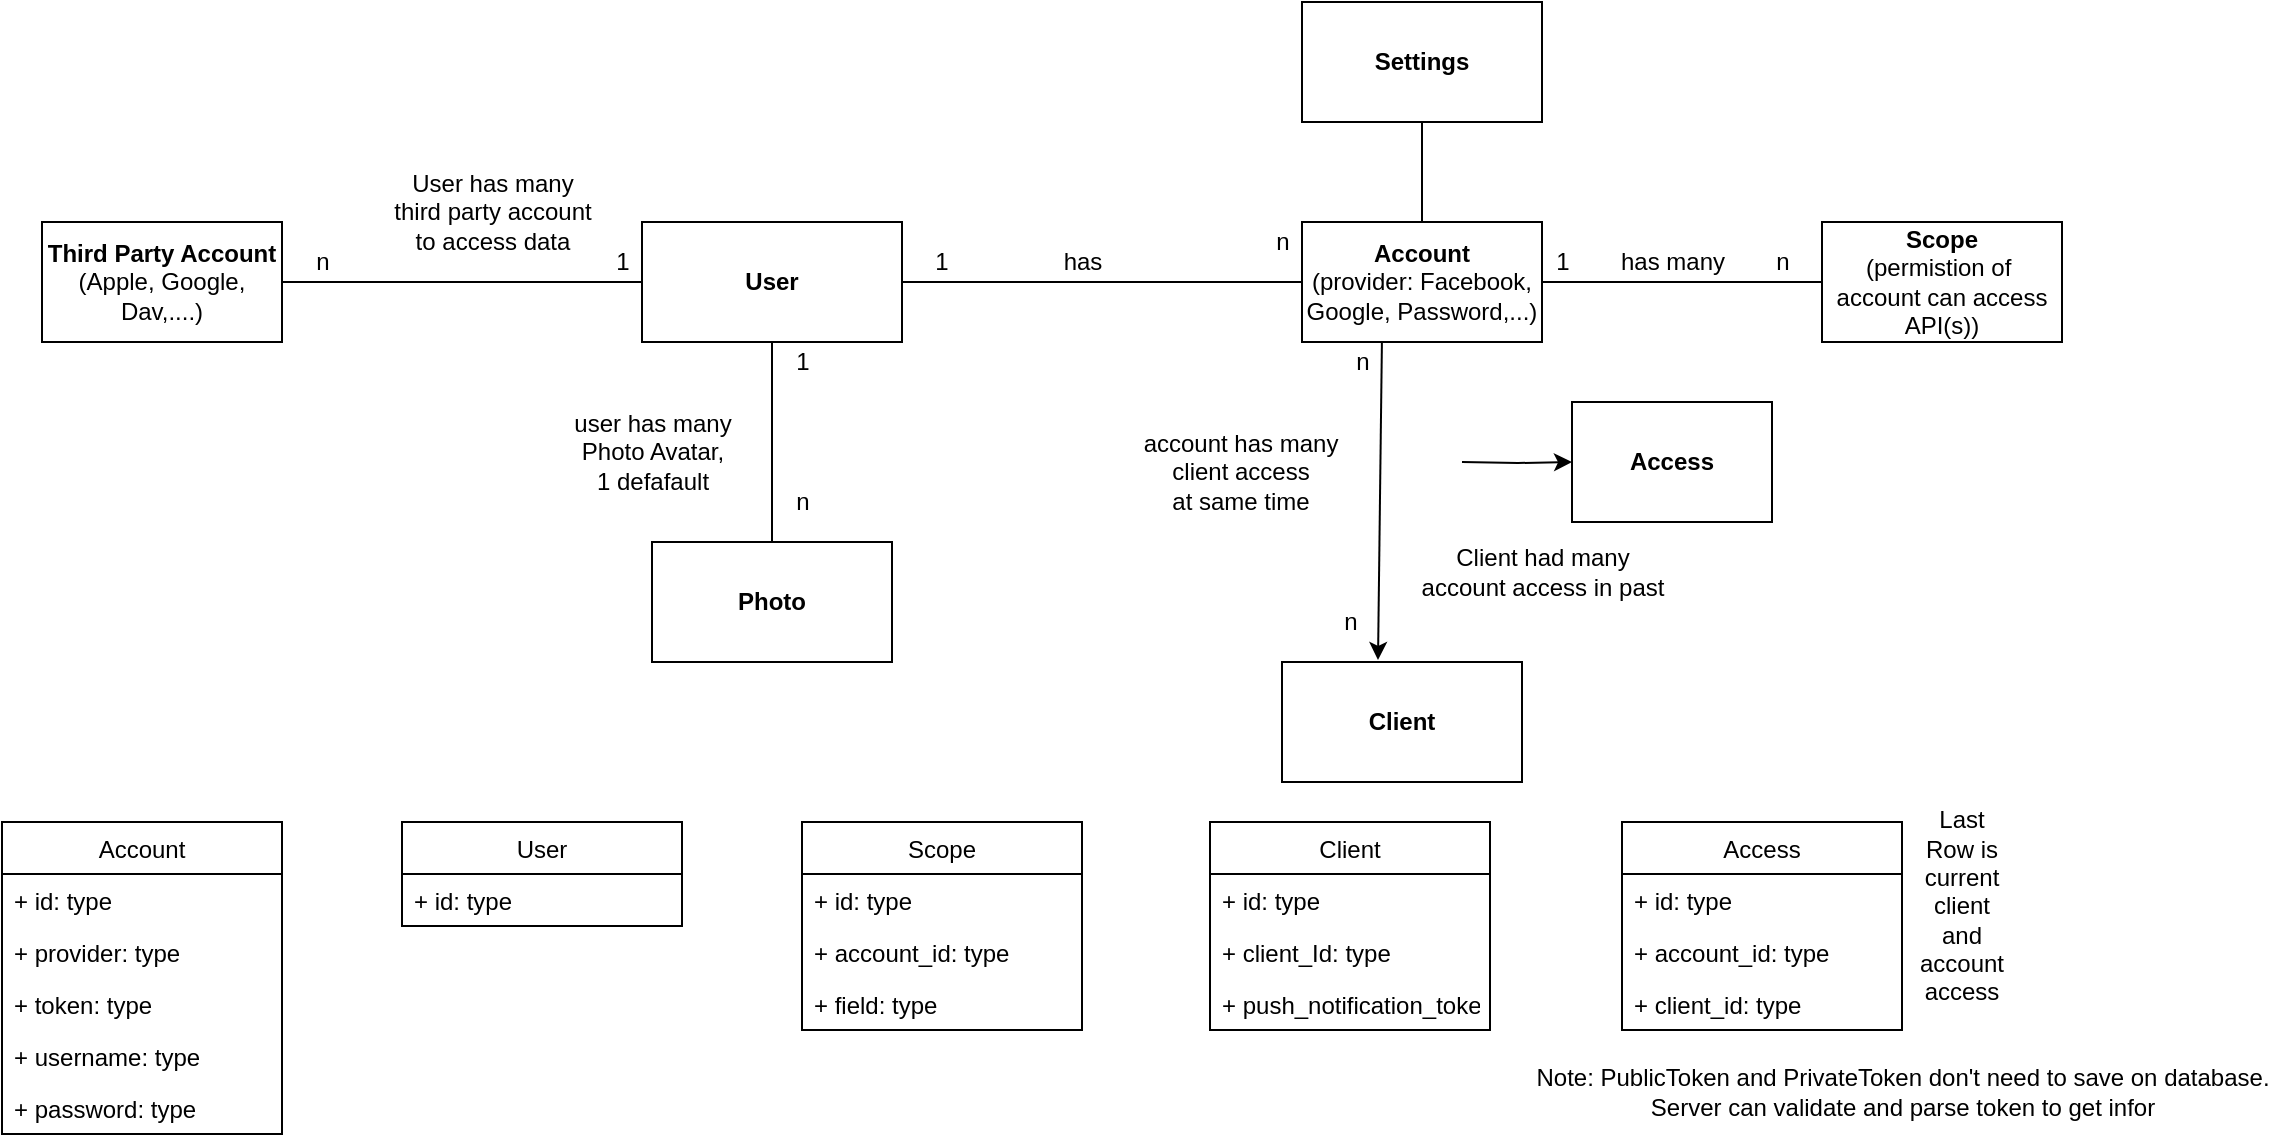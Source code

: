 <mxfile version="14.5.1" type="github">
  <diagram id="_T1tT64jIB99ebHlCavc" name="Page-1">
    <mxGraphModel dx="2253" dy="1963" grid="1" gridSize="10" guides="1" tooltips="1" connect="1" arrows="1" fold="1" page="1" pageScale="1" pageWidth="827" pageHeight="1169" math="0" shadow="0">
      <root>
        <mxCell id="0" />
        <mxCell id="1" parent="0" />
        <mxCell id="rkbY2PcGUg7K3WNOYg2x-1" value="&lt;b&gt;User&lt;/b&gt;" style="rounded=0;whiteSpace=wrap;html=1;" parent="1" vertex="1">
          <mxGeometry x="60" y="80" width="130" height="60" as="geometry" />
        </mxCell>
        <mxCell id="rkbY2PcGUg7K3WNOYg2x-2" value="&lt;b&gt;Account&lt;/b&gt;&lt;br&gt;(provider: Facebook, Google, Password,...)" style="rounded=0;whiteSpace=wrap;html=1;" parent="1" vertex="1">
          <mxGeometry x="390" y="80" width="120" height="60" as="geometry" />
        </mxCell>
        <mxCell id="rkbY2PcGUg7K3WNOYg2x-4" value="1" style="text;html=1;strokeColor=none;fillColor=none;align=center;verticalAlign=middle;whiteSpace=wrap;rounded=0;" parent="1" vertex="1">
          <mxGeometry x="190" y="90" width="40" height="20" as="geometry" />
        </mxCell>
        <mxCell id="rkbY2PcGUg7K3WNOYg2x-5" value="n" style="text;html=1;align=center;verticalAlign=middle;resizable=0;points=[];autosize=1;" parent="1" vertex="1">
          <mxGeometry x="370" y="80" width="20" height="20" as="geometry" />
        </mxCell>
        <mxCell id="rkbY2PcGUg7K3WNOYg2x-6" value="has" style="text;html=1;align=center;verticalAlign=middle;resizable=0;points=[];autosize=1;" parent="1" vertex="1">
          <mxGeometry x="265" y="90" width="30" height="20" as="geometry" />
        </mxCell>
        <mxCell id="rkbY2PcGUg7K3WNOYg2x-7" value="&lt;b&gt;Client&lt;/b&gt;" style="rounded=0;whiteSpace=wrap;html=1;" parent="1" vertex="1">
          <mxGeometry x="380" y="300" width="120" height="60" as="geometry" />
        </mxCell>
        <mxCell id="rkbY2PcGUg7K3WNOYg2x-22" style="edgeStyle=orthogonalEdgeStyle;rounded=0;orthogonalLoop=1;jettySize=auto;html=1;entryX=0;entryY=0.5;entryDx=0;entryDy=0;" parent="1" target="rkbY2PcGUg7K3WNOYg2x-16" edge="1">
          <mxGeometry relative="1" as="geometry">
            <mxPoint x="620" y="180" as="targetPoint" />
            <mxPoint x="470" y="200" as="sourcePoint" />
          </mxGeometry>
        </mxCell>
        <mxCell id="rkbY2PcGUg7K3WNOYg2x-12" value="" style="endArrow=none;html=1;exitX=0;exitY=1;exitDx=0;exitDy=0;entryX=0;entryY=0.5;entryDx=0;entryDy=0;" parent="1" source="rkbY2PcGUg7K3WNOYg2x-4" target="rkbY2PcGUg7K3WNOYg2x-2" edge="1">
          <mxGeometry width="50" height="50" relative="1" as="geometry">
            <mxPoint x="390" y="410" as="sourcePoint" />
            <mxPoint x="440" y="360" as="targetPoint" />
          </mxGeometry>
        </mxCell>
        <mxCell id="rkbY2PcGUg7K3WNOYg2x-16" value="&lt;b&gt;Access&lt;/b&gt;" style="rounded=0;whiteSpace=wrap;html=1;" parent="1" vertex="1">
          <mxGeometry x="525" y="170" width="100" height="60" as="geometry" />
        </mxCell>
        <mxCell id="rkbY2PcGUg7K3WNOYg2x-17" value="&lt;b&gt;Scope&lt;/b&gt;&lt;br&gt;(permistion of&amp;nbsp; account can access API(s))" style="rounded=0;whiteSpace=wrap;html=1;" parent="1" vertex="1">
          <mxGeometry x="650" y="80" width="120" height="60" as="geometry" />
        </mxCell>
        <mxCell id="rkbY2PcGUg7K3WNOYg2x-18" value="" style="endArrow=none;html=1;entryX=0;entryY=0.5;entryDx=0;entryDy=0;exitX=1;exitY=0.5;exitDx=0;exitDy=0;" parent="1" source="rkbY2PcGUg7K3WNOYg2x-2" target="rkbY2PcGUg7K3WNOYg2x-17" edge="1">
          <mxGeometry width="50" height="50" relative="1" as="geometry">
            <mxPoint x="390" y="410" as="sourcePoint" />
            <mxPoint x="440" y="360" as="targetPoint" />
          </mxGeometry>
        </mxCell>
        <mxCell id="rkbY2PcGUg7K3WNOYg2x-19" value="1" style="text;html=1;align=center;verticalAlign=middle;resizable=0;points=[];autosize=1;" parent="1" vertex="1">
          <mxGeometry x="510" y="90" width="20" height="20" as="geometry" />
        </mxCell>
        <mxCell id="rkbY2PcGUg7K3WNOYg2x-20" value="n" style="text;html=1;align=center;verticalAlign=middle;resizable=0;points=[];autosize=1;" parent="1" vertex="1">
          <mxGeometry x="620" y="90" width="20" height="20" as="geometry" />
        </mxCell>
        <mxCell id="rkbY2PcGUg7K3WNOYg2x-21" value="has many" style="text;html=1;align=center;verticalAlign=middle;resizable=0;points=[];autosize=1;" parent="1" vertex="1">
          <mxGeometry x="540" y="90" width="70" height="20" as="geometry" />
        </mxCell>
        <mxCell id="rkbY2PcGUg7K3WNOYg2x-24" value="" style="endArrow=classic;html=1;exitX=0.333;exitY=1;exitDx=0;exitDy=0;exitPerimeter=0;entryX=0.4;entryY=-0.017;entryDx=0;entryDy=0;entryPerimeter=0;" parent="1" source="rkbY2PcGUg7K3WNOYg2x-2" target="rkbY2PcGUg7K3WNOYg2x-7" edge="1">
          <mxGeometry width="50" height="50" relative="1" as="geometry">
            <mxPoint x="430" y="150" as="sourcePoint" />
            <mxPoint x="432" y="239" as="targetPoint" />
          </mxGeometry>
        </mxCell>
        <mxCell id="rkbY2PcGUg7K3WNOYg2x-26" value="n" style="text;html=1;align=center;verticalAlign=middle;resizable=0;points=[];autosize=1;" parent="1" vertex="1">
          <mxGeometry x="410" y="140" width="20" height="20" as="geometry" />
        </mxCell>
        <mxCell id="rkbY2PcGUg7K3WNOYg2x-27" value="n" style="text;html=1;align=center;verticalAlign=middle;resizable=0;points=[];autosize=1;" parent="1" vertex="1">
          <mxGeometry x="404" y="270" width="20" height="20" as="geometry" />
        </mxCell>
        <mxCell id="rkbY2PcGUg7K3WNOYg2x-28" value="account has many &lt;br&gt;client access &lt;br&gt;at same time" style="text;html=1;align=center;verticalAlign=middle;resizable=0;points=[];autosize=1;" parent="1" vertex="1">
          <mxGeometry x="304" y="180" width="110" height="50" as="geometry" />
        </mxCell>
        <mxCell id="rkbY2PcGUg7K3WNOYg2x-30" value="&lt;b&gt;Photo&lt;/b&gt;" style="rounded=0;whiteSpace=wrap;html=1;" parent="1" vertex="1">
          <mxGeometry x="65" y="240" width="120" height="60" as="geometry" />
        </mxCell>
        <mxCell id="rkbY2PcGUg7K3WNOYg2x-31" value="" style="endArrow=none;html=1;exitX=0.5;exitY=1;exitDx=0;exitDy=0;" parent="1" source="rkbY2PcGUg7K3WNOYg2x-1" target="rkbY2PcGUg7K3WNOYg2x-30" edge="1">
          <mxGeometry width="50" height="50" relative="1" as="geometry">
            <mxPoint x="390" y="400" as="sourcePoint" />
            <mxPoint x="440" y="350" as="targetPoint" />
          </mxGeometry>
        </mxCell>
        <mxCell id="rkbY2PcGUg7K3WNOYg2x-32" value="user has many &lt;br&gt;Photo Avatar, &lt;br&gt;1 defafault" style="text;html=1;align=center;verticalAlign=middle;resizable=0;points=[];autosize=1;" parent="1" vertex="1">
          <mxGeometry x="20" y="170" width="90" height="50" as="geometry" />
        </mxCell>
        <mxCell id="rkbY2PcGUg7K3WNOYg2x-33" value="1" style="text;html=1;align=center;verticalAlign=middle;resizable=0;points=[];autosize=1;" parent="1" vertex="1">
          <mxGeometry x="130" y="140" width="20" height="20" as="geometry" />
        </mxCell>
        <mxCell id="rkbY2PcGUg7K3WNOYg2x-34" value="n" style="text;html=1;align=center;verticalAlign=middle;resizable=0;points=[];autosize=1;" parent="1" vertex="1">
          <mxGeometry x="130" y="210" width="20" height="20" as="geometry" />
        </mxCell>
        <mxCell id="rkbY2PcGUg7K3WNOYg2x-37" value="&lt;b&gt;Third Party Account&lt;/b&gt;&lt;br&gt;(Apple, Google, Dav,....)" style="rounded=0;whiteSpace=wrap;html=1;" parent="1" vertex="1">
          <mxGeometry x="-240" y="80" width="120" height="60" as="geometry" />
        </mxCell>
        <mxCell id="rkbY2PcGUg7K3WNOYg2x-38" value="&lt;b&gt;Settings&lt;/b&gt;" style="rounded=0;whiteSpace=wrap;html=1;" parent="1" vertex="1">
          <mxGeometry x="390" y="-30" width="120" height="60" as="geometry" />
        </mxCell>
        <mxCell id="rkbY2PcGUg7K3WNOYg2x-39" value="" style="endArrow=none;html=1;entryX=0.5;entryY=1;entryDx=0;entryDy=0;exitX=0.5;exitY=0;exitDx=0;exitDy=0;" parent="1" source="rkbY2PcGUg7K3WNOYg2x-2" target="rkbY2PcGUg7K3WNOYg2x-38" edge="1">
          <mxGeometry width="50" height="50" relative="1" as="geometry">
            <mxPoint x="390" y="400" as="sourcePoint" />
            <mxPoint x="440" y="350" as="targetPoint" />
          </mxGeometry>
        </mxCell>
        <mxCell id="rkbY2PcGUg7K3WNOYg2x-40" value="" style="endArrow=none;html=1;exitX=1;exitY=0.5;exitDx=0;exitDy=0;entryX=0;entryY=0.5;entryDx=0;entryDy=0;" parent="1" source="rkbY2PcGUg7K3WNOYg2x-37" target="rkbY2PcGUg7K3WNOYg2x-1" edge="1">
          <mxGeometry width="50" height="50" relative="1" as="geometry">
            <mxPoint x="390" y="400" as="sourcePoint" />
            <mxPoint x="440" y="350" as="targetPoint" />
          </mxGeometry>
        </mxCell>
        <mxCell id="rkbY2PcGUg7K3WNOYg2x-41" value="1" style="text;html=1;align=center;verticalAlign=middle;resizable=0;points=[];autosize=1;" parent="1" vertex="1">
          <mxGeometry x="40" y="90" width="20" height="20" as="geometry" />
        </mxCell>
        <mxCell id="rkbY2PcGUg7K3WNOYg2x-42" value="n" style="text;html=1;align=center;verticalAlign=middle;resizable=0;points=[];autosize=1;" parent="1" vertex="1">
          <mxGeometry x="-110" y="90" width="20" height="20" as="geometry" />
        </mxCell>
        <mxCell id="rkbY2PcGUg7K3WNOYg2x-43" value="User has many &lt;br&gt;third party account &lt;br&gt;to access data" style="text;html=1;align=center;verticalAlign=middle;resizable=0;points=[];autosize=1;" parent="1" vertex="1">
          <mxGeometry x="-70" y="50" width="110" height="50" as="geometry" />
        </mxCell>
        <mxCell id="rkbY2PcGUg7K3WNOYg2x-45" value="Account" style="swimlane;fontStyle=0;childLayout=stackLayout;horizontal=1;startSize=26;fillColor=none;horizontalStack=0;resizeParent=1;resizeParentMax=0;resizeLast=0;collapsible=1;marginBottom=0;" parent="1" vertex="1">
          <mxGeometry x="-260" y="380" width="140" height="156" as="geometry">
            <mxRectangle x="-260" y="380" width="80" height="26" as="alternateBounds" />
          </mxGeometry>
        </mxCell>
        <mxCell id="rkbY2PcGUg7K3WNOYg2x-50" value="+ id: type" style="text;strokeColor=none;fillColor=none;align=left;verticalAlign=top;spacingLeft=4;spacingRight=4;overflow=hidden;rotatable=0;points=[[0,0.5],[1,0.5]];portConstraint=eastwest;" parent="rkbY2PcGUg7K3WNOYg2x-45" vertex="1">
          <mxGeometry y="26" width="140" height="26" as="geometry" />
        </mxCell>
        <mxCell id="rkbY2PcGUg7K3WNOYg2x-46" value="+ provider: type" style="text;strokeColor=none;fillColor=none;align=left;verticalAlign=top;spacingLeft=4;spacingRight=4;overflow=hidden;rotatable=0;points=[[0,0.5],[1,0.5]];portConstraint=eastwest;" parent="rkbY2PcGUg7K3WNOYg2x-45" vertex="1">
          <mxGeometry y="52" width="140" height="26" as="geometry" />
        </mxCell>
        <mxCell id="rkbY2PcGUg7K3WNOYg2x-47" value="+ token: type" style="text;strokeColor=none;fillColor=none;align=left;verticalAlign=top;spacingLeft=4;spacingRight=4;overflow=hidden;rotatable=0;points=[[0,0.5],[1,0.5]];portConstraint=eastwest;" parent="rkbY2PcGUg7K3WNOYg2x-45" vertex="1">
          <mxGeometry y="78" width="140" height="26" as="geometry" />
        </mxCell>
        <mxCell id="rkbY2PcGUg7K3WNOYg2x-48" value="+ username: type" style="text;strokeColor=none;fillColor=none;align=left;verticalAlign=top;spacingLeft=4;spacingRight=4;overflow=hidden;rotatable=0;points=[[0,0.5],[1,0.5]];portConstraint=eastwest;" parent="rkbY2PcGUg7K3WNOYg2x-45" vertex="1">
          <mxGeometry y="104" width="140" height="26" as="geometry" />
        </mxCell>
        <mxCell id="rkbY2PcGUg7K3WNOYg2x-49" value="+ password: type" style="text;strokeColor=none;fillColor=none;align=left;verticalAlign=top;spacingLeft=4;spacingRight=4;overflow=hidden;rotatable=0;points=[[0,0.5],[1,0.5]];portConstraint=eastwest;" parent="rkbY2PcGUg7K3WNOYg2x-45" vertex="1">
          <mxGeometry y="130" width="140" height="26" as="geometry" />
        </mxCell>
        <mxCell id="rkbY2PcGUg7K3WNOYg2x-55" value="User" style="swimlane;fontStyle=0;childLayout=stackLayout;horizontal=1;startSize=26;fillColor=none;horizontalStack=0;resizeParent=1;resizeParentMax=0;resizeLast=0;collapsible=1;marginBottom=0;" parent="1" vertex="1">
          <mxGeometry x="-60" y="380" width="140" height="52" as="geometry" />
        </mxCell>
        <mxCell id="rkbY2PcGUg7K3WNOYg2x-56" value="+ id: type" style="text;strokeColor=none;fillColor=none;align=left;verticalAlign=top;spacingLeft=4;spacingRight=4;overflow=hidden;rotatable=0;points=[[0,0.5],[1,0.5]];portConstraint=eastwest;" parent="rkbY2PcGUg7K3WNOYg2x-55" vertex="1">
          <mxGeometry y="26" width="140" height="26" as="geometry" />
        </mxCell>
        <mxCell id="rkbY2PcGUg7K3WNOYg2x-59" value="Scope" style="swimlane;fontStyle=0;childLayout=stackLayout;horizontal=1;startSize=26;fillColor=none;horizontalStack=0;resizeParent=1;resizeParentMax=0;resizeLast=0;collapsible=1;marginBottom=0;" parent="1" vertex="1">
          <mxGeometry x="140" y="380" width="140" height="104" as="geometry" />
        </mxCell>
        <mxCell id="rkbY2PcGUg7K3WNOYg2x-60" value="+ id: type" style="text;strokeColor=none;fillColor=none;align=left;verticalAlign=top;spacingLeft=4;spacingRight=4;overflow=hidden;rotatable=0;points=[[0,0.5],[1,0.5]];portConstraint=eastwest;" parent="rkbY2PcGUg7K3WNOYg2x-59" vertex="1">
          <mxGeometry y="26" width="140" height="26" as="geometry" />
        </mxCell>
        <mxCell id="rkbY2PcGUg7K3WNOYg2x-61" value="+ account_id: type" style="text;strokeColor=none;fillColor=none;align=left;verticalAlign=top;spacingLeft=4;spacingRight=4;overflow=hidden;rotatable=0;points=[[0,0.5],[1,0.5]];portConstraint=eastwest;" parent="rkbY2PcGUg7K3WNOYg2x-59" vertex="1">
          <mxGeometry y="52" width="140" height="26" as="geometry" />
        </mxCell>
        <mxCell id="rkbY2PcGUg7K3WNOYg2x-62" value="+ field: type" style="text;strokeColor=none;fillColor=none;align=left;verticalAlign=top;spacingLeft=4;spacingRight=4;overflow=hidden;rotatable=0;points=[[0,0.5],[1,0.5]];portConstraint=eastwest;" parent="rkbY2PcGUg7K3WNOYg2x-59" vertex="1">
          <mxGeometry y="78" width="140" height="26" as="geometry" />
        </mxCell>
        <mxCell id="rkbY2PcGUg7K3WNOYg2x-63" value="Client" style="swimlane;fontStyle=0;childLayout=stackLayout;horizontal=1;startSize=26;fillColor=none;horizontalStack=0;resizeParent=1;resizeParentMax=0;resizeLast=0;collapsible=1;marginBottom=0;" parent="1" vertex="1">
          <mxGeometry x="344" y="380" width="140" height="104" as="geometry" />
        </mxCell>
        <mxCell id="rkbY2PcGUg7K3WNOYg2x-64" value="+ id: type" style="text;strokeColor=none;fillColor=none;align=left;verticalAlign=top;spacingLeft=4;spacingRight=4;overflow=hidden;rotatable=0;points=[[0,0.5],[1,0.5]];portConstraint=eastwest;" parent="rkbY2PcGUg7K3WNOYg2x-63" vertex="1">
          <mxGeometry y="26" width="140" height="26" as="geometry" />
        </mxCell>
        <mxCell id="rkbY2PcGUg7K3WNOYg2x-65" value="+ client_Id: type" style="text;strokeColor=none;fillColor=none;align=left;verticalAlign=top;spacingLeft=4;spacingRight=4;overflow=hidden;rotatable=0;points=[[0,0.5],[1,0.5]];portConstraint=eastwest;" parent="rkbY2PcGUg7K3WNOYg2x-63" vertex="1">
          <mxGeometry y="52" width="140" height="26" as="geometry" />
        </mxCell>
        <mxCell id="rkbY2PcGUg7K3WNOYg2x-66" value="+ push_notification_token: type" style="text;strokeColor=none;fillColor=none;align=left;verticalAlign=top;spacingLeft=4;spacingRight=4;overflow=hidden;rotatable=0;points=[[0,0.5],[1,0.5]];portConstraint=eastwest;" parent="rkbY2PcGUg7K3WNOYg2x-63" vertex="1">
          <mxGeometry y="78" width="140" height="26" as="geometry" />
        </mxCell>
        <mxCell id="rkbY2PcGUg7K3WNOYg2x-67" value="Access" style="swimlane;fontStyle=0;childLayout=stackLayout;horizontal=1;startSize=26;fillColor=none;horizontalStack=0;resizeParent=1;resizeParentMax=0;resizeLast=0;collapsible=1;marginBottom=0;" parent="1" vertex="1">
          <mxGeometry x="550" y="380" width="140" height="104" as="geometry" />
        </mxCell>
        <mxCell id="rkbY2PcGUg7K3WNOYg2x-68" value="+ id: type" style="text;strokeColor=none;fillColor=none;align=left;verticalAlign=top;spacingLeft=4;spacingRight=4;overflow=hidden;rotatable=0;points=[[0,0.5],[1,0.5]];portConstraint=eastwest;" parent="rkbY2PcGUg7K3WNOYg2x-67" vertex="1">
          <mxGeometry y="26" width="140" height="26" as="geometry" />
        </mxCell>
        <mxCell id="rkbY2PcGUg7K3WNOYg2x-69" value="+ account_id: type" style="text;strokeColor=none;fillColor=none;align=left;verticalAlign=top;spacingLeft=4;spacingRight=4;overflow=hidden;rotatable=0;points=[[0,0.5],[1,0.5]];portConstraint=eastwest;" parent="rkbY2PcGUg7K3WNOYg2x-67" vertex="1">
          <mxGeometry y="52" width="140" height="26" as="geometry" />
        </mxCell>
        <mxCell id="rkbY2PcGUg7K3WNOYg2x-70" value="+ client_id: type" style="text;strokeColor=none;fillColor=none;align=left;verticalAlign=top;spacingLeft=4;spacingRight=4;overflow=hidden;rotatable=0;points=[[0,0.5],[1,0.5]];portConstraint=eastwest;" parent="rkbY2PcGUg7K3WNOYg2x-67" vertex="1">
          <mxGeometry y="78" width="140" height="26" as="geometry" />
        </mxCell>
        <mxCell id="rkbY2PcGUg7K3WNOYg2x-72" value="Note: PublicToken and PrivateToken don&#39;t need to save on database. &lt;br&gt;Server can validate and parse token to get infor" style="text;html=1;align=center;verticalAlign=middle;resizable=0;points=[];autosize=1;" parent="1" vertex="1">
          <mxGeometry x="500" y="500" width="380" height="30" as="geometry" />
        </mxCell>
        <mxCell id="DgGmJF3Q3-mLwrnja1q9-1" value="Client had many &lt;br&gt;account access in past" style="text;html=1;align=center;verticalAlign=middle;resizable=0;points=[];autosize=1;" vertex="1" parent="1">
          <mxGeometry x="440" y="240" width="140" height="30" as="geometry" />
        </mxCell>
        <mxCell id="DgGmJF3Q3-mLwrnja1q9-2" value="Last Row is current client and account access" style="text;html=1;strokeColor=none;fillColor=none;align=center;verticalAlign=middle;whiteSpace=wrap;rounded=0;" vertex="1" parent="1">
          <mxGeometry x="700" y="412" width="40" height="20" as="geometry" />
        </mxCell>
      </root>
    </mxGraphModel>
  </diagram>
</mxfile>
